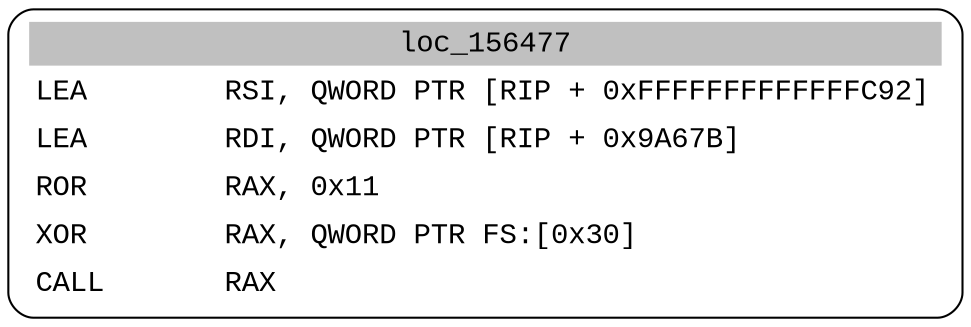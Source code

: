digraph asm_graph {
1941 [
shape="Mrecord" fontname="Courier New"label =<<table border="0" cellborder="0" cellpadding="3"><tr><td align="center" colspan="2" bgcolor="grey">loc_156477</td></tr><tr><td align="left">LEA        RSI, QWORD PTR [RIP + 0xFFFFFFFFFFFFFC92]</td></tr><tr><td align="left">LEA        RDI, QWORD PTR [RIP + 0x9A67B]</td></tr><tr><td align="left">ROR        RAX, 0x11</td></tr><tr><td align="left">XOR        RAX, QWORD PTR FS:[0x30]</td></tr><tr><td align="left">CALL       RAX</td></tr></table>> ];
}